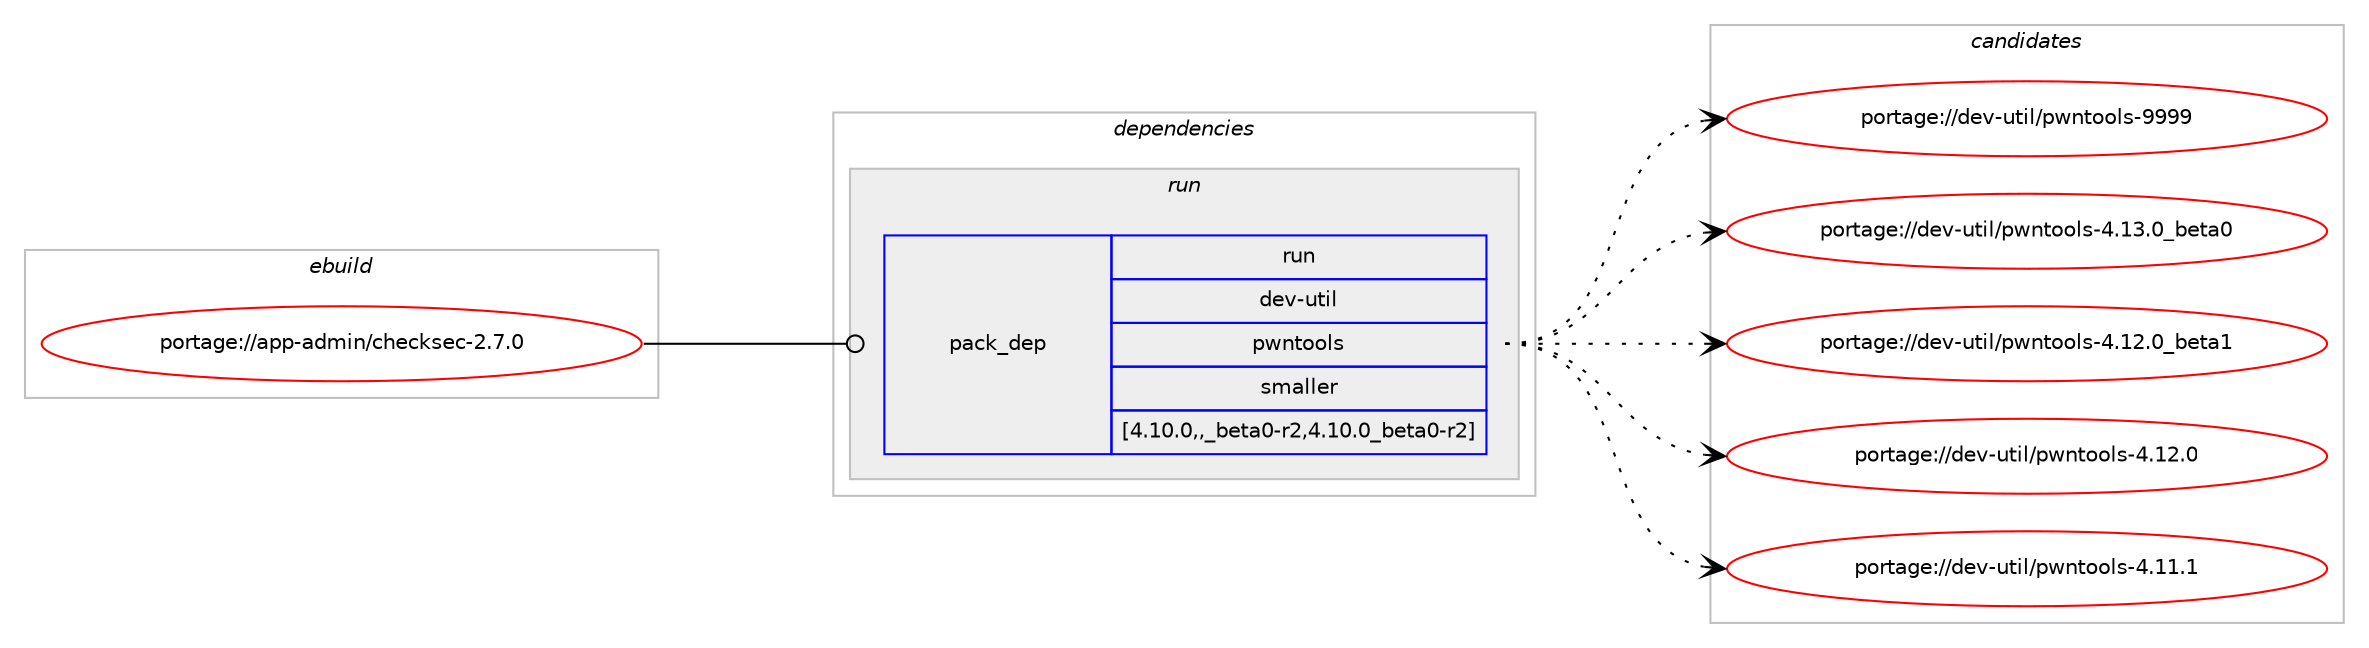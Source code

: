 digraph prolog {

# *************
# Graph options
# *************

newrank=true;
concentrate=true;
compound=true;
graph [rankdir=LR,fontname=Helvetica,fontsize=10,ranksep=1.5];#, ranksep=2.5, nodesep=0.2];
edge  [arrowhead=vee];
node  [fontname=Helvetica,fontsize=10];

# **********
# The ebuild
# **********

subgraph cluster_leftcol {
color=gray;
label=<<i>ebuild</i>>;
id [label="portage://app-admin/checksec-2.7.0", color=red, width=4, href="../app-admin/checksec-2.7.0.svg"];
}

# ****************
# The dependencies
# ****************

subgraph cluster_midcol {
color=gray;
label=<<i>dependencies</i>>;
subgraph cluster_compile {
fillcolor="#eeeeee";
style=filled;
label=<<i>compile</i>>;
}
subgraph cluster_compileandrun {
fillcolor="#eeeeee";
style=filled;
label=<<i>compile and run</i>>;
}
subgraph cluster_run {
fillcolor="#eeeeee";
style=filled;
label=<<i>run</i>>;
subgraph pack1586 {
dependency1919 [label=<<TABLE BORDER="0" CELLBORDER="1" CELLSPACING="0" CELLPADDING="4" WIDTH="220"><TR><TD ROWSPAN="6" CELLPADDING="30">pack_dep</TD></TR><TR><TD WIDTH="110">run</TD></TR><TR><TD>dev-util</TD></TR><TR><TD>pwntools</TD></TR><TR><TD>smaller</TD></TR><TR><TD>[4.10.0,,_beta0-r2,4.10.0_beta0-r2]</TD></TR></TABLE>>, shape=none, color=blue];
}
id:e -> dependency1919:w [weight=20,style="solid",arrowhead="odot"];
}
}

# **************
# The candidates
# **************

subgraph cluster_choices {
rank=same;
color=gray;
label=<<i>candidates</i>>;

subgraph choice1586 {
color=black;
nodesep=1;
choice10010111845117116105108471121191101161111111081154557575757 [label="portage://dev-util/pwntools-9999", color=red, width=4,href="../dev-util/pwntools-9999.svg"];
choice10010111845117116105108471121191101161111111081154552464951464895981011169748 [label="portage://dev-util/pwntools-4.13.0_beta0", color=red, width=4,href="../dev-util/pwntools-4.13.0_beta0.svg"];
choice10010111845117116105108471121191101161111111081154552464950464895981011169749 [label="portage://dev-util/pwntools-4.12.0_beta1", color=red, width=4,href="../dev-util/pwntools-4.12.0_beta1.svg"];
choice100101118451171161051084711211911011611111110811545524649504648 [label="portage://dev-util/pwntools-4.12.0", color=red, width=4,href="../dev-util/pwntools-4.12.0.svg"];
choice100101118451171161051084711211911011611111110811545524649494649 [label="portage://dev-util/pwntools-4.11.1", color=red, width=4,href="../dev-util/pwntools-4.11.1.svg"];
dependency1919:e -> choice10010111845117116105108471121191101161111111081154557575757:w [style=dotted,weight="100"];
dependency1919:e -> choice10010111845117116105108471121191101161111111081154552464951464895981011169748:w [style=dotted,weight="100"];
dependency1919:e -> choice10010111845117116105108471121191101161111111081154552464950464895981011169749:w [style=dotted,weight="100"];
dependency1919:e -> choice100101118451171161051084711211911011611111110811545524649504648:w [style=dotted,weight="100"];
dependency1919:e -> choice100101118451171161051084711211911011611111110811545524649494649:w [style=dotted,weight="100"];
}
}

}
